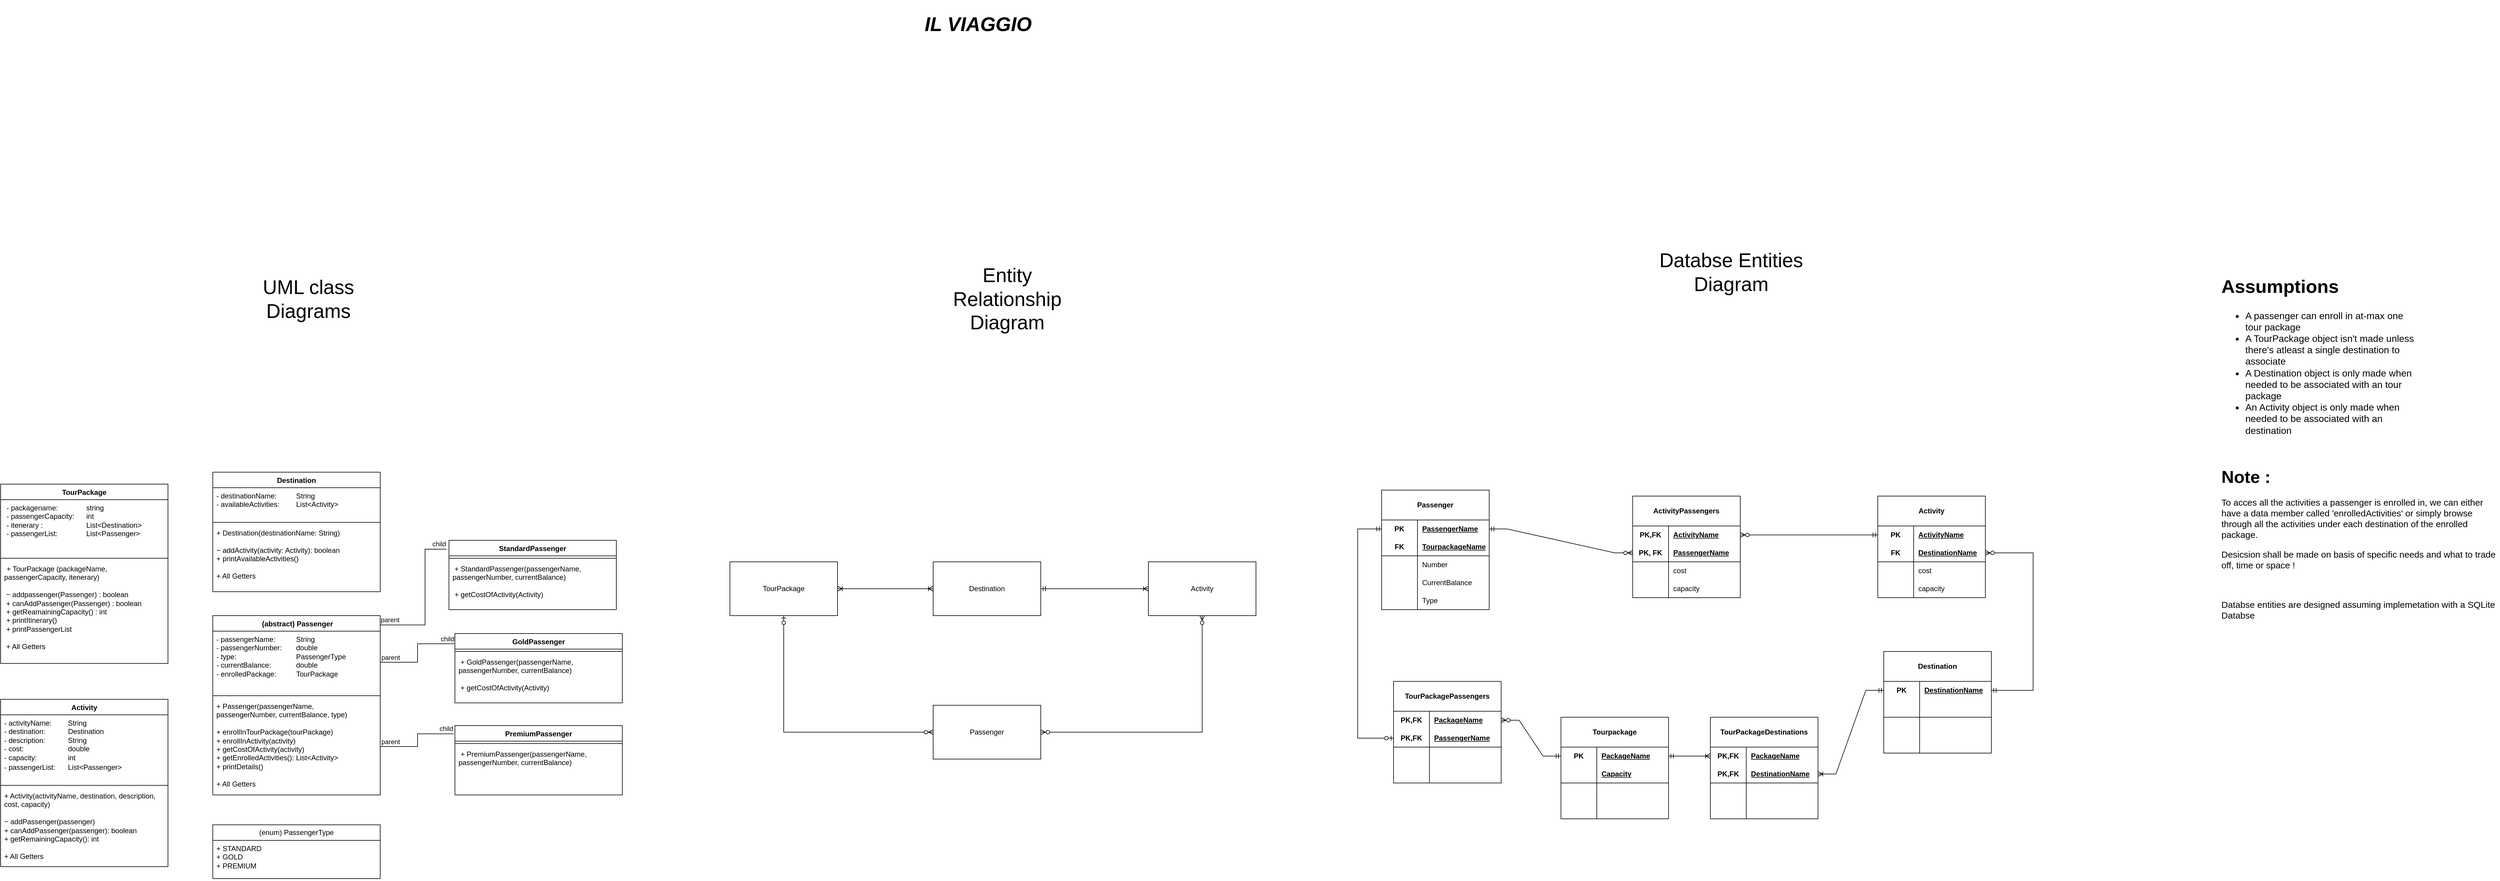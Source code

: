 <mxfile version="23.1.8" type="device">
  <diagram name="Page-1" id="e7e014a7-5840-1c2e-5031-d8a46d1fe8dd">
    <mxGraphModel dx="3970" dy="2951" grid="1" gridSize="10" guides="1" tooltips="1" connect="1" arrows="1" fold="1" page="1" pageScale="1" pageWidth="1169" pageHeight="826" background="none" math="0" shadow="0">
      <root>
        <mxCell id="0" />
        <mxCell id="1" parent="0" />
        <mxCell id="3XWq_ZR8eSszFhjnecql-42" value="Destination" style="swimlane;fontStyle=1;align=center;verticalAlign=top;childLayout=stackLayout;horizontal=1;startSize=26;horizontalStack=0;resizeParent=1;resizeParentMax=0;resizeLast=0;collapsible=1;marginBottom=0;whiteSpace=wrap;html=1;" parent="1" vertex="1">
          <mxGeometry x="425" y="60" width="280" height="200" as="geometry">
            <mxRectangle x="440" y="190" width="110" height="30" as="alternateBounds" />
          </mxGeometry>
        </mxCell>
        <mxCell id="3XWq_ZR8eSszFhjnecql-43" value="- destinationName: &lt;span style=&quot;white-space: pre;&quot;&gt;&#x9;&lt;span style=&quot;white-space: pre;&quot;&gt;&#x9;&lt;/span&gt;&lt;/span&gt;String&lt;br&gt;- availableActivities: &lt;span style=&quot;white-space: pre;&quot;&gt;&#x9;&lt;/span&gt;List&amp;lt;Activity&amp;gt;" style="text;strokeColor=none;fillColor=none;align=left;verticalAlign=top;spacingLeft=4;spacingRight=4;overflow=hidden;rotatable=0;points=[[0,0.5],[1,0.5]];portConstraint=eastwest;whiteSpace=wrap;html=1;" parent="3XWq_ZR8eSszFhjnecql-42" vertex="1">
          <mxGeometry y="26" width="280" height="54" as="geometry" />
        </mxCell>
        <mxCell id="3XWq_ZR8eSszFhjnecql-44" value="" style="line;strokeWidth=1;fillColor=none;align=left;verticalAlign=middle;spacingTop=-1;spacingLeft=3;spacingRight=3;rotatable=0;labelPosition=right;points=[];portConstraint=eastwest;strokeColor=inherit;" parent="3XWq_ZR8eSszFhjnecql-42" vertex="1">
          <mxGeometry y="80" width="280" height="8" as="geometry" />
        </mxCell>
        <mxCell id="3XWq_ZR8eSszFhjnecql-45" value="+ Destination(destinationName: String)&lt;br&gt;&lt;br&gt;~ addActivity(activity: Activity): boolean&lt;br&gt;+&amp;nbsp;printAvailableActivities()&lt;br&gt;&lt;br&gt;+ All Getters" style="text;strokeColor=none;fillColor=none;align=left;verticalAlign=top;spacingLeft=4;spacingRight=4;overflow=hidden;rotatable=0;points=[[0,0.5],[1,0.5]];portConstraint=eastwest;whiteSpace=wrap;html=1;" parent="3XWq_ZR8eSszFhjnecql-42" vertex="1">
          <mxGeometry y="88" width="280" height="112" as="geometry" />
        </mxCell>
        <mxCell id="3XWq_ZR8eSszFhjnecql-46" value="Activity" style="swimlane;fontStyle=1;align=center;verticalAlign=top;childLayout=stackLayout;horizontal=1;startSize=26;horizontalStack=0;resizeParent=1;resizeParentMax=0;resizeLast=0;collapsible=1;marginBottom=0;whiteSpace=wrap;html=1;" parent="1" vertex="1">
          <mxGeometry x="70" y="440" width="280" height="280" as="geometry" />
        </mxCell>
        <mxCell id="3XWq_ZR8eSszFhjnecql-47" value="- activityName: &lt;span style=&quot;white-space: pre;&quot;&gt;&#x9;&lt;/span&gt;String&lt;br&gt;    - destination: &lt;span style=&quot;white-space: pre;&quot;&gt;&#x9;&lt;/span&gt;&lt;span style=&quot;white-space: pre;&quot;&gt;&#x9;&lt;/span&gt;Destination&lt;br&gt;    - description: &lt;span style=&quot;white-space: pre;&quot;&gt;&#x9;&lt;/span&gt;&lt;span style=&quot;white-space: pre;&quot;&gt;&#x9;&lt;/span&gt;String&lt;br&gt;- cost:&amp;nbsp;&lt;span style=&quot;white-space: pre;&quot;&gt;&#x9;&lt;/span&gt;&lt;span style=&quot;white-space: pre;&quot;&gt;&#x9;&lt;/span&gt;&lt;span style=&quot;white-space: pre;&quot;&gt;&#x9;&lt;/span&gt;double&lt;br&gt;- capacity:&lt;span style=&quot;white-space: pre;&quot;&gt;&#x9;&lt;/span&gt;&lt;span style=&quot;white-space: pre;&quot;&gt;&#x9;&lt;/span&gt;int&lt;br&gt;- passengerList: &lt;span style=&quot;white-space: pre;&quot;&gt;&#x9;&lt;/span&gt;List&amp;lt;Passenger&amp;gt;&lt;span style=&quot;color: rgb(255, 255, 255); font-family: &amp;quot;Söhne Mono&amp;quot;, Monaco, &amp;quot;Andale Mono&amp;quot;, &amp;quot;Ubuntu Mono&amp;quot;, monospace; font-size: 14px; background-color: rgb(13, 13, 13);&quot;&gt;&lt;br&gt;&lt;/span&gt;" style="text;strokeColor=none;fillColor=none;align=left;verticalAlign=top;spacingLeft=4;spacingRight=4;overflow=hidden;rotatable=0;points=[[0,0.5],[1,0.5]];portConstraint=eastwest;whiteSpace=wrap;html=1;" parent="3XWq_ZR8eSszFhjnecql-46" vertex="1">
          <mxGeometry y="26" width="280" height="114" as="geometry" />
        </mxCell>
        <mxCell id="3XWq_ZR8eSszFhjnecql-48" value="" style="line;strokeWidth=1;fillColor=none;align=left;verticalAlign=middle;spacingTop=-1;spacingLeft=3;spacingRight=3;rotatable=0;labelPosition=right;points=[];portConstraint=eastwest;strokeColor=inherit;" parent="3XWq_ZR8eSszFhjnecql-46" vertex="1">
          <mxGeometry y="140" width="280" height="8" as="geometry" />
        </mxCell>
        <mxCell id="3XWq_ZR8eSszFhjnecql-49" value="+ Activity(activityName, destination, description, cost, capacity)&lt;br&gt;&lt;br&gt;~ addPassenger(passenger)&lt;br&gt;+&amp;nbsp;canAddPassenger&lt;span style=&quot;background-color: initial;&quot;&gt;(passenger): boolean&lt;/span&gt;&lt;br&gt;+ getRemainingCapacity(): int&lt;br&gt;&lt;br&gt;+ All Getters" style="text;strokeColor=none;fillColor=none;align=left;verticalAlign=top;spacingLeft=4;spacingRight=4;overflow=hidden;rotatable=0;points=[[0,0.5],[1,0.5]];portConstraint=eastwest;whiteSpace=wrap;html=1;" parent="3XWq_ZR8eSszFhjnecql-46" vertex="1">
          <mxGeometry y="148" width="280" height="132" as="geometry" />
        </mxCell>
        <mxCell id="3XWq_ZR8eSszFhjnecql-50" value="&amp;nbsp;(abstract) Passenger" style="swimlane;fontStyle=1;align=center;verticalAlign=top;childLayout=stackLayout;horizontal=1;startSize=26;horizontalStack=0;resizeParent=1;resizeParentMax=0;resizeLast=0;collapsible=1;marginBottom=0;whiteSpace=wrap;html=1;" parent="1" vertex="1">
          <mxGeometry x="425" y="300" width="280" height="300" as="geometry" />
        </mxCell>
        <mxCell id="3XWq_ZR8eSszFhjnecql-51" value="- passengerName: &lt;span style=&quot;white-space: pre;&quot;&gt;&#x9;&lt;/span&gt;&lt;span style=&quot;white-space: pre;&quot;&gt;&#x9;&lt;/span&gt;String&lt;br&gt;- passengerNumber: &lt;span style=&quot;white-space: pre;&quot;&gt;&#x9;&lt;/span&gt;double&lt;br&gt;- type: &lt;span style=&quot;white-space: pre;&quot;&gt;&#x9;&lt;/span&gt;&lt;span style=&quot;white-space: pre;&quot;&gt;&#x9;&lt;/span&gt;&lt;span style=&quot;white-space: pre;&quot;&gt;&#x9;&lt;/span&gt;&lt;span style=&quot;white-space: pre;&quot;&gt;&#x9;&lt;/span&gt;PassengerType&lt;br&gt;- currentBalance: &lt;span style=&quot;white-space: pre;&quot;&gt;&#x9;&lt;/span&gt;&lt;span style=&quot;white-space: pre;&quot;&gt;&#x9;&lt;/span&gt;double&lt;br&gt;- enrolledPackage: &lt;span style=&quot;white-space: pre;&quot;&gt;&#x9;&lt;/span&gt;&lt;span style=&quot;white-space: pre;&quot;&gt;&#x9;&lt;/span&gt;TourPackage" style="text;strokeColor=none;fillColor=none;align=left;verticalAlign=top;spacingLeft=4;spacingRight=4;overflow=hidden;rotatable=0;points=[[0,0.5],[1,0.5]];portConstraint=eastwest;whiteSpace=wrap;html=1;" parent="3XWq_ZR8eSszFhjnecql-50" vertex="1">
          <mxGeometry y="26" width="280" height="104" as="geometry" />
        </mxCell>
        <mxCell id="3XWq_ZR8eSszFhjnecql-52" value="" style="line;strokeWidth=1;fillColor=none;align=left;verticalAlign=middle;spacingTop=-1;spacingLeft=3;spacingRight=3;rotatable=0;labelPosition=right;points=[];portConstraint=eastwest;strokeColor=inherit;" parent="3XWq_ZR8eSszFhjnecql-50" vertex="1">
          <mxGeometry y="130" width="280" height="8" as="geometry" />
        </mxCell>
        <mxCell id="3XWq_ZR8eSszFhjnecql-53" value="+ Passenger(passengerName,&amp;nbsp; passengerNumber, currentBalance, type)&lt;br&gt;&lt;br&gt;+&amp;nbsp;enrollInTourPackage&lt;span style=&quot;background-color: initial;&quot;&gt;(tourPackage)&lt;/span&gt;&lt;br&gt;    +&amp;nbsp;enrollInActivity&lt;span style=&quot;background-color: initial;&quot;&gt;(activity)&lt;/span&gt;&lt;br&gt; +&amp;nbsp;getCostOfActivity&lt;span style=&quot;background-color: initial;&quot;&gt;(activity)&lt;/span&gt;&lt;br&gt; +&amp;nbsp;getEnrolledActivities&lt;span style=&quot;background-color: initial;&quot;&gt;(): List&amp;lt;Activity&amp;gt;&lt;/span&gt;&lt;br&gt;    +&amp;nbsp;printDetails&lt;span style=&quot;background-color: initial;&quot;&gt;()&lt;br&gt;&lt;br&gt;+ All Getters&lt;br&gt;&lt;/span&gt;&lt;div&gt;&lt;br&gt;&lt;/div&gt;" style="text;strokeColor=none;fillColor=none;align=left;verticalAlign=top;spacingLeft=4;spacingRight=4;overflow=hidden;rotatable=0;points=[[0,0.5],[1,0.5]];portConstraint=eastwest;whiteSpace=wrap;html=1;" parent="3XWq_ZR8eSszFhjnecql-50" vertex="1">
          <mxGeometry y="138" width="280" height="162" as="geometry" />
        </mxCell>
        <mxCell id="3XWq_ZR8eSszFhjnecql-55" value="TourPackage" style="swimlane;fontStyle=1;align=center;verticalAlign=top;childLayout=stackLayout;horizontal=1;startSize=26;horizontalStack=0;resizeParent=1;resizeParentMax=0;resizeLast=0;collapsible=1;marginBottom=0;whiteSpace=wrap;html=1;" parent="1" vertex="1">
          <mxGeometry x="70" y="80" width="280" height="300" as="geometry" />
        </mxCell>
        <mxCell id="3XWq_ZR8eSszFhjnecql-56" value="&lt;p style=&quot;border-color: var(--border-color); margin: 0px 0px 0px 4px;&quot;&gt;- packagename:&amp;nbsp;&lt;span style=&quot;white-space: pre;&quot;&gt;&amp;nbsp;&amp;nbsp;&amp;nbsp;&amp;nbsp;&lt;span style=&quot;white-space: pre;&quot;&gt;&#x9;&lt;/span&gt;&lt;span style=&quot;white-space: pre;&quot;&gt;&#x9;&lt;/span&gt;&lt;/span&gt;&lt;span style=&quot;border-color: var(--border-color);&quot;&gt;&lt;/span&gt;string&lt;/p&gt;&lt;p style=&quot;border-color: var(--border-color); margin: 0px 0px 0px 4px;&quot;&gt;- passengerCapacity:&amp;nbsp;&lt;span style=&quot;border-color: var(--border-color);&quot;&gt;&lt;span style=&quot;white-space: pre;&quot;&gt;&amp;nbsp;&amp;nbsp;&amp;nbsp;&amp;nbsp;&lt;span style=&quot;white-space: pre;&quot;&gt;&#x9;&lt;/span&gt;&lt;/span&gt;&lt;/span&gt;int&lt;/p&gt;&lt;p style=&quot;border-color: var(--border-color); margin: 0px 0px 0px 4px;&quot;&gt;- itenerary :&amp;nbsp;&lt;span style=&quot;border-color: var(--border-color);&quot;&gt;&lt;span style=&quot;white-space: pre;&quot;&gt;&amp;nbsp;&amp;nbsp;&amp;nbsp;&amp;nbsp;&lt;/span&gt;&lt;/span&gt;&lt;span style=&quot;border-color: var(--border-color);&quot;&gt;&lt;span style=&quot;white-space: pre;&quot;&gt;&amp;nbsp;&amp;nbsp;&amp;nbsp;&amp;nbsp;&lt;/span&gt;&lt;/span&gt;&lt;span style=&quot;border-color: var(--border-color);&quot;&gt;&lt;span style=&quot;white-space: pre;&quot;&gt;&amp;nbsp;&amp;nbsp;&amp;nbsp;&amp;nbsp;&lt;span style=&quot;white-space: pre;&quot;&gt;&#x9;&lt;/span&gt;&lt;span style=&quot;white-space: pre;&quot;&gt;&#x9;&lt;/span&gt;&lt;/span&gt;&lt;/span&gt;List&amp;lt;Destination&amp;gt;&lt;/p&gt;&lt;p style=&quot;border-color: var(--border-color); margin: 0px 0px 0px 4px;&quot;&gt;- passengerList:&amp;nbsp;&lt;span style=&quot;border-color: var(--border-color);&quot;&gt;&lt;span style=&quot;white-space: pre;&quot;&gt;&amp;nbsp;&amp;nbsp;&amp;nbsp;&amp;nbsp;&lt;/span&gt;&lt;/span&gt;&lt;span style=&quot;border-color: var(--border-color);&quot;&gt;&lt;span style=&quot;white-space: pre;&quot;&gt;&amp;nbsp;&amp;nbsp;&amp;nbsp;&amp;nbsp;&lt;span style=&quot;white-space: pre;&quot;&gt;&#x9;&lt;/span&gt;&lt;/span&gt;&lt;/span&gt;List&amp;lt;Passenger&amp;gt;&lt;/p&gt;" style="text;strokeColor=none;fillColor=none;align=left;verticalAlign=top;spacingLeft=4;spacingRight=4;overflow=hidden;rotatable=0;points=[[0,0.5],[1,0.5]];portConstraint=eastwest;whiteSpace=wrap;html=1;" parent="3XWq_ZR8eSszFhjnecql-55" vertex="1">
          <mxGeometry y="26" width="280" height="94" as="geometry" />
        </mxCell>
        <mxCell id="3XWq_ZR8eSszFhjnecql-57" value="" style="line;strokeWidth=1;fillColor=none;align=left;verticalAlign=middle;spacingTop=-1;spacingLeft=3;spacingRight=3;rotatable=0;labelPosition=right;points=[];portConstraint=eastwest;strokeColor=inherit;" parent="3XWq_ZR8eSszFhjnecql-55" vertex="1">
          <mxGeometry y="120" width="280" height="8" as="geometry" />
        </mxCell>
        <mxCell id="3XWq_ZR8eSszFhjnecql-58" value="&lt;p style=&quot;border-color: var(--border-color); margin: 0px 0px 0px 4px;&quot;&gt;+ TourPackage (packageName,&lt;/p&gt;passengerCapacity, itenerary)&lt;br style=&quot;border-color: var(--border-color);&quot;&gt;&lt;br style=&quot;border-color: var(--border-color);&quot;&gt;&amp;nbsp;~ addpassenger(Passenger) : boolean&lt;br&gt;&amp;nbsp;+ canAddPassenger(Passenger) : boolean&lt;br style=&quot;border-color: var(--border-color);&quot;&gt;&amp;nbsp;+ getReamainingCapacity() : int&lt;br&gt;&amp;nbsp;+&amp;nbsp;printItinerary()&lt;br&gt;&amp;nbsp;+&amp;nbsp;printPassengerList&lt;br&gt;&lt;br&gt;&amp;nbsp;+ All Getters" style="text;strokeColor=none;fillColor=none;align=left;verticalAlign=top;spacingLeft=4;spacingRight=4;overflow=hidden;rotatable=0;points=[[0,0.5],[1,0.5]];portConstraint=eastwest;whiteSpace=wrap;html=1;" parent="3XWq_ZR8eSszFhjnecql-55" vertex="1">
          <mxGeometry y="128" width="280" height="172" as="geometry" />
        </mxCell>
        <mxCell id="sInDDDxYRzVQICZMeEuo-1" value="(enum) PassengerType" style="swimlane;fontStyle=0;childLayout=stackLayout;horizontal=1;startSize=26;fillColor=none;horizontalStack=0;resizeParent=1;resizeParentMax=0;resizeLast=0;collapsible=1;marginBottom=0;whiteSpace=wrap;html=1;" parent="1" vertex="1">
          <mxGeometry x="425" y="650" width="280" height="90" as="geometry" />
        </mxCell>
        <mxCell id="sInDDDxYRzVQICZMeEuo-3" value="+ STANDARD&lt;br&gt;+ GOLD&lt;br&gt;+ PREMIUM" style="text;strokeColor=none;fillColor=none;align=left;verticalAlign=top;spacingLeft=4;spacingRight=4;overflow=hidden;rotatable=0;points=[[0,0.5],[1,0.5]];portConstraint=eastwest;whiteSpace=wrap;html=1;" parent="sInDDDxYRzVQICZMeEuo-1" vertex="1">
          <mxGeometry y="26" width="280" height="64" as="geometry" />
        </mxCell>
        <mxCell id="sInDDDxYRzVQICZMeEuo-5" value="TourPackage" style="html=1;whiteSpace=wrap;" parent="1" vertex="1">
          <mxGeometry x="1290" y="210" width="180" height="90" as="geometry" />
        </mxCell>
        <mxCell id="sInDDDxYRzVQICZMeEuo-7" value="Destination" style="html=1;whiteSpace=wrap;" parent="1" vertex="1">
          <mxGeometry x="1630" y="210" width="180" height="90" as="geometry" />
        </mxCell>
        <mxCell id="sInDDDxYRzVQICZMeEuo-8" value="Activity" style="html=1;whiteSpace=wrap;" parent="1" vertex="1">
          <mxGeometry x="1990" y="210" width="180" height="90" as="geometry" />
        </mxCell>
        <mxCell id="sInDDDxYRzVQICZMeEuo-9" value="Passenger" style="html=1;whiteSpace=wrap;" parent="1" vertex="1">
          <mxGeometry x="1630" y="450" width="180" height="90" as="geometry" />
        </mxCell>
        <mxCell id="sInDDDxYRzVQICZMeEuo-30" value="" style="fontSize=12;html=1;endArrow=ERzeroToMany;startArrow=ERzeroToOne;rounded=0;exitX=0.5;exitY=1;exitDx=0;exitDy=0;entryX=0;entryY=0.5;entryDx=0;entryDy=0;edgeStyle=orthogonalEdgeStyle;startFill=0;" parent="1" source="sInDDDxYRzVQICZMeEuo-5" target="sInDDDxYRzVQICZMeEuo-9" edge="1">
          <mxGeometry width="100" height="100" relative="1" as="geometry">
            <mxPoint x="1300" y="520" as="sourcePoint" />
            <mxPoint x="1580" y="680" as="targetPoint" />
          </mxGeometry>
        </mxCell>
        <mxCell id="sInDDDxYRzVQICZMeEuo-31" value="" style="edgeStyle=entityRelationEdgeStyle;fontSize=12;html=1;endArrow=ERoneToMany;startArrow=ERoneToMany;rounded=0;entryX=0;entryY=0.5;entryDx=0;entryDy=0;exitX=1;exitY=0.5;exitDx=0;exitDy=0;" parent="1" source="sInDDDxYRzVQICZMeEuo-5" target="sInDDDxYRzVQICZMeEuo-7" edge="1">
          <mxGeometry width="100" height="100" relative="1" as="geometry">
            <mxPoint x="1530" y="370" as="sourcePoint" />
            <mxPoint x="1630" y="270" as="targetPoint" />
          </mxGeometry>
        </mxCell>
        <mxCell id="sInDDDxYRzVQICZMeEuo-32" value="" style="edgeStyle=entityRelationEdgeStyle;fontSize=12;html=1;endArrow=ERoneToMany;startArrow=ERmandOne;rounded=0;exitX=1;exitY=0.5;exitDx=0;exitDy=0;entryX=0;entryY=0.5;entryDx=0;entryDy=0;" parent="1" source="sInDDDxYRzVQICZMeEuo-7" target="sInDDDxYRzVQICZMeEuo-8" edge="1">
          <mxGeometry width="100" height="100" relative="1" as="geometry">
            <mxPoint x="1570" y="500" as="sourcePoint" />
            <mxPoint x="1690" y="410" as="targetPoint" />
            <Array as="points">
              <mxPoint x="1990" y="265" />
            </Array>
          </mxGeometry>
        </mxCell>
        <mxCell id="sInDDDxYRzVQICZMeEuo-33" value="" style="edgeStyle=orthogonalEdgeStyle;fontSize=12;html=1;endArrow=ERzeroToMany;endFill=1;rounded=0;entryX=1;entryY=0.5;entryDx=0;entryDy=0;exitX=0.5;exitY=1;exitDx=0;exitDy=0;startArrow=ERzeroToMany;startFill=0;" parent="1" source="sInDDDxYRzVQICZMeEuo-8" target="sInDDDxYRzVQICZMeEuo-9" edge="1">
          <mxGeometry width="100" height="100" relative="1" as="geometry">
            <mxPoint x="1930" y="523" as="sourcePoint" />
            <mxPoint x="2010" y="430" as="targetPoint" />
          </mxGeometry>
        </mxCell>
        <mxCell id="sInDDDxYRzVQICZMeEuo-34" value="&lt;font style=&quot;font-size: 33px;&quot;&gt;&lt;b&gt;&lt;i&gt;IL VIAGGIO&amp;nbsp;&lt;/i&gt;&lt;/b&gt;&lt;/font&gt;" style="text;html=1;align=center;verticalAlign=middle;whiteSpace=wrap;rounded=0;" parent="1" vertex="1">
          <mxGeometry x="1590" y="-730" width="240" height="80" as="geometry" />
        </mxCell>
        <mxCell id="sInDDDxYRzVQICZMeEuo-35" value="&lt;font style=&quot;font-size: 33px;&quot;&gt;UML class Diagrams&lt;/font&gt;" style="text;html=1;align=center;verticalAlign=middle;whiteSpace=wrap;rounded=0;" parent="1" vertex="1">
          <mxGeometry x="460" y="-280" width="250" height="100" as="geometry" />
        </mxCell>
        <mxCell id="sInDDDxYRzVQICZMeEuo-36" value="&lt;font style=&quot;font-size: 33px;&quot;&gt;Entity Relationship Diagram&lt;/font&gt;" style="text;html=1;align=center;verticalAlign=middle;whiteSpace=wrap;rounded=0;" parent="1" vertex="1">
          <mxGeometry x="1629" y="-295" width="250" height="130" as="geometry" />
        </mxCell>
        <mxCell id="sInDDDxYRzVQICZMeEuo-38" value="Tourpackage" style="shape=table;startSize=50;container=1;collapsible=1;childLayout=tableLayout;fixedRows=1;rowLines=0;fontStyle=1;align=center;resizeLast=1;html=1;whiteSpace=wrap;" parent="1" vertex="1">
          <mxGeometry x="2680.14" y="470" width="180" height="170" as="geometry" />
        </mxCell>
        <mxCell id="sInDDDxYRzVQICZMeEuo-39" value="" style="shape=tableRow;horizontal=0;startSize=0;swimlaneHead=0;swimlaneBody=0;fillColor=none;collapsible=0;dropTarget=0;points=[[0,0.5],[1,0.5]];portConstraint=eastwest;top=0;left=0;right=0;bottom=0;html=1;" parent="sInDDDxYRzVQICZMeEuo-38" vertex="1">
          <mxGeometry y="50" width="180" height="30" as="geometry" />
        </mxCell>
        <mxCell id="sInDDDxYRzVQICZMeEuo-40" value="PK" style="shape=partialRectangle;connectable=0;fillColor=none;top=0;left=0;bottom=0;right=0;fontStyle=1;overflow=hidden;html=1;whiteSpace=wrap;" parent="sInDDDxYRzVQICZMeEuo-39" vertex="1">
          <mxGeometry width="60" height="30" as="geometry">
            <mxRectangle width="60" height="30" as="alternateBounds" />
          </mxGeometry>
        </mxCell>
        <mxCell id="sInDDDxYRzVQICZMeEuo-41" value="PackageName" style="shape=partialRectangle;connectable=0;fillColor=none;top=0;left=0;bottom=0;right=0;align=left;spacingLeft=6;fontStyle=5;overflow=hidden;html=1;whiteSpace=wrap;" parent="sInDDDxYRzVQICZMeEuo-39" vertex="1">
          <mxGeometry x="60" width="120" height="30" as="geometry">
            <mxRectangle width="120" height="30" as="alternateBounds" />
          </mxGeometry>
        </mxCell>
        <mxCell id="sInDDDxYRzVQICZMeEuo-42" value="" style="shape=tableRow;horizontal=0;startSize=0;swimlaneHead=0;swimlaneBody=0;fillColor=none;collapsible=0;dropTarget=0;points=[[0,0.5],[1,0.5]];portConstraint=eastwest;top=0;left=0;right=0;bottom=1;html=1;" parent="sInDDDxYRzVQICZMeEuo-38" vertex="1">
          <mxGeometry y="80" width="180" height="30" as="geometry" />
        </mxCell>
        <mxCell id="sInDDDxYRzVQICZMeEuo-43" value="" style="shape=partialRectangle;connectable=0;fillColor=none;top=0;left=0;bottom=0;right=0;fontStyle=1;overflow=hidden;html=1;whiteSpace=wrap;" parent="sInDDDxYRzVQICZMeEuo-42" vertex="1">
          <mxGeometry width="60" height="30" as="geometry">
            <mxRectangle width="60" height="30" as="alternateBounds" />
          </mxGeometry>
        </mxCell>
        <mxCell id="sInDDDxYRzVQICZMeEuo-44" value="Capacity" style="shape=partialRectangle;connectable=0;fillColor=none;top=0;left=0;bottom=0;right=0;align=left;spacingLeft=6;fontStyle=5;overflow=hidden;html=1;whiteSpace=wrap;" parent="sInDDDxYRzVQICZMeEuo-42" vertex="1">
          <mxGeometry x="60" width="120" height="30" as="geometry">
            <mxRectangle width="120" height="30" as="alternateBounds" />
          </mxGeometry>
        </mxCell>
        <mxCell id="sInDDDxYRzVQICZMeEuo-45" value="" style="shape=tableRow;horizontal=0;startSize=0;swimlaneHead=0;swimlaneBody=0;fillColor=none;collapsible=0;dropTarget=0;points=[[0,0.5],[1,0.5]];portConstraint=eastwest;top=0;left=0;right=0;bottom=0;html=1;" parent="sInDDDxYRzVQICZMeEuo-38" vertex="1">
          <mxGeometry y="110" width="180" height="30" as="geometry" />
        </mxCell>
        <mxCell id="sInDDDxYRzVQICZMeEuo-46" value="" style="shape=partialRectangle;connectable=0;fillColor=none;top=0;left=0;bottom=0;right=0;editable=1;overflow=hidden;html=1;whiteSpace=wrap;" parent="sInDDDxYRzVQICZMeEuo-45" vertex="1">
          <mxGeometry width="60" height="30" as="geometry">
            <mxRectangle width="60" height="30" as="alternateBounds" />
          </mxGeometry>
        </mxCell>
        <mxCell id="sInDDDxYRzVQICZMeEuo-47" value="" style="shape=partialRectangle;connectable=0;fillColor=none;top=0;left=0;bottom=0;right=0;align=left;spacingLeft=6;overflow=hidden;html=1;whiteSpace=wrap;" parent="sInDDDxYRzVQICZMeEuo-45" vertex="1">
          <mxGeometry x="60" width="120" height="30" as="geometry">
            <mxRectangle width="120" height="30" as="alternateBounds" />
          </mxGeometry>
        </mxCell>
        <mxCell id="sInDDDxYRzVQICZMeEuo-48" value="" style="shape=tableRow;horizontal=0;startSize=0;swimlaneHead=0;swimlaneBody=0;fillColor=none;collapsible=0;dropTarget=0;points=[[0,0.5],[1,0.5]];portConstraint=eastwest;top=0;left=0;right=0;bottom=0;html=1;" parent="sInDDDxYRzVQICZMeEuo-38" vertex="1">
          <mxGeometry y="140" width="180" height="30" as="geometry" />
        </mxCell>
        <mxCell id="sInDDDxYRzVQICZMeEuo-49" value="" style="shape=partialRectangle;connectable=0;fillColor=none;top=0;left=0;bottom=0;right=0;editable=1;overflow=hidden;html=1;whiteSpace=wrap;" parent="sInDDDxYRzVQICZMeEuo-48" vertex="1">
          <mxGeometry width="60" height="30" as="geometry">
            <mxRectangle width="60" height="30" as="alternateBounds" />
          </mxGeometry>
        </mxCell>
        <mxCell id="sInDDDxYRzVQICZMeEuo-50" value="" style="shape=partialRectangle;connectable=0;fillColor=none;top=0;left=0;bottom=0;right=0;align=left;spacingLeft=6;overflow=hidden;html=1;whiteSpace=wrap;" parent="sInDDDxYRzVQICZMeEuo-48" vertex="1">
          <mxGeometry x="60" width="120" height="30" as="geometry">
            <mxRectangle width="120" height="30" as="alternateBounds" />
          </mxGeometry>
        </mxCell>
        <mxCell id="sInDDDxYRzVQICZMeEuo-64" value="TourPackageDestinations" style="shape=table;startSize=50;container=1;collapsible=1;childLayout=tableLayout;fixedRows=1;rowLines=0;fontStyle=1;align=center;resizeLast=1;html=1;whiteSpace=wrap;" parent="1" vertex="1">
          <mxGeometry x="2930.14" y="470" width="180" height="170" as="geometry" />
        </mxCell>
        <mxCell id="sInDDDxYRzVQICZMeEuo-65" value="" style="shape=tableRow;horizontal=0;startSize=0;swimlaneHead=0;swimlaneBody=0;fillColor=none;collapsible=0;dropTarget=0;points=[[0,0.5],[1,0.5]];portConstraint=eastwest;top=0;left=0;right=0;bottom=0;html=1;" parent="sInDDDxYRzVQICZMeEuo-64" vertex="1">
          <mxGeometry y="50" width="180" height="30" as="geometry" />
        </mxCell>
        <mxCell id="sInDDDxYRzVQICZMeEuo-66" value="PK,FK" style="shape=partialRectangle;connectable=0;fillColor=none;top=0;left=0;bottom=0;right=0;fontStyle=1;overflow=hidden;html=1;whiteSpace=wrap;" parent="sInDDDxYRzVQICZMeEuo-65" vertex="1">
          <mxGeometry width="60" height="30" as="geometry">
            <mxRectangle width="60" height="30" as="alternateBounds" />
          </mxGeometry>
        </mxCell>
        <mxCell id="sInDDDxYRzVQICZMeEuo-67" value="PackageName" style="shape=partialRectangle;connectable=0;fillColor=none;top=0;left=0;bottom=0;right=0;align=left;spacingLeft=6;fontStyle=5;overflow=hidden;html=1;whiteSpace=wrap;" parent="sInDDDxYRzVQICZMeEuo-65" vertex="1">
          <mxGeometry x="60" width="120" height="30" as="geometry">
            <mxRectangle width="120" height="30" as="alternateBounds" />
          </mxGeometry>
        </mxCell>
        <mxCell id="sInDDDxYRzVQICZMeEuo-68" value="" style="shape=tableRow;horizontal=0;startSize=0;swimlaneHead=0;swimlaneBody=0;fillColor=none;collapsible=0;dropTarget=0;points=[[0,0.5],[1,0.5]];portConstraint=eastwest;top=0;left=0;right=0;bottom=1;html=1;" parent="sInDDDxYRzVQICZMeEuo-64" vertex="1">
          <mxGeometry y="80" width="180" height="30" as="geometry" />
        </mxCell>
        <mxCell id="sInDDDxYRzVQICZMeEuo-69" value="PK,FK" style="shape=partialRectangle;connectable=0;fillColor=none;top=0;left=0;bottom=0;right=0;fontStyle=1;overflow=hidden;html=1;whiteSpace=wrap;" parent="sInDDDxYRzVQICZMeEuo-68" vertex="1">
          <mxGeometry width="60" height="30" as="geometry">
            <mxRectangle width="60" height="30" as="alternateBounds" />
          </mxGeometry>
        </mxCell>
        <mxCell id="sInDDDxYRzVQICZMeEuo-70" value="DestinationName" style="shape=partialRectangle;connectable=0;fillColor=none;top=0;left=0;bottom=0;right=0;align=left;spacingLeft=6;fontStyle=5;overflow=hidden;html=1;whiteSpace=wrap;" parent="sInDDDxYRzVQICZMeEuo-68" vertex="1">
          <mxGeometry x="60" width="120" height="30" as="geometry">
            <mxRectangle width="120" height="30" as="alternateBounds" />
          </mxGeometry>
        </mxCell>
        <mxCell id="sInDDDxYRzVQICZMeEuo-71" value="" style="shape=tableRow;horizontal=0;startSize=0;swimlaneHead=0;swimlaneBody=0;fillColor=none;collapsible=0;dropTarget=0;points=[[0,0.5],[1,0.5]];portConstraint=eastwest;top=0;left=0;right=0;bottom=0;html=1;" parent="sInDDDxYRzVQICZMeEuo-64" vertex="1">
          <mxGeometry y="110" width="180" height="30" as="geometry" />
        </mxCell>
        <mxCell id="sInDDDxYRzVQICZMeEuo-72" value="" style="shape=partialRectangle;connectable=0;fillColor=none;top=0;left=0;bottom=0;right=0;editable=1;overflow=hidden;html=1;whiteSpace=wrap;" parent="sInDDDxYRzVQICZMeEuo-71" vertex="1">
          <mxGeometry width="60" height="30" as="geometry">
            <mxRectangle width="60" height="30" as="alternateBounds" />
          </mxGeometry>
        </mxCell>
        <mxCell id="sInDDDxYRzVQICZMeEuo-73" value="" style="shape=partialRectangle;connectable=0;fillColor=none;top=0;left=0;bottom=0;right=0;align=left;spacingLeft=6;overflow=hidden;html=1;whiteSpace=wrap;" parent="sInDDDxYRzVQICZMeEuo-71" vertex="1">
          <mxGeometry x="60" width="120" height="30" as="geometry">
            <mxRectangle width="120" height="30" as="alternateBounds" />
          </mxGeometry>
        </mxCell>
        <mxCell id="sInDDDxYRzVQICZMeEuo-74" value="" style="shape=tableRow;horizontal=0;startSize=0;swimlaneHead=0;swimlaneBody=0;fillColor=none;collapsible=0;dropTarget=0;points=[[0,0.5],[1,0.5]];portConstraint=eastwest;top=0;left=0;right=0;bottom=0;html=1;" parent="sInDDDxYRzVQICZMeEuo-64" vertex="1">
          <mxGeometry y="140" width="180" height="30" as="geometry" />
        </mxCell>
        <mxCell id="sInDDDxYRzVQICZMeEuo-75" value="" style="shape=partialRectangle;connectable=0;fillColor=none;top=0;left=0;bottom=0;right=0;editable=1;overflow=hidden;html=1;whiteSpace=wrap;" parent="sInDDDxYRzVQICZMeEuo-74" vertex="1">
          <mxGeometry width="60" height="30" as="geometry">
            <mxRectangle width="60" height="30" as="alternateBounds" />
          </mxGeometry>
        </mxCell>
        <mxCell id="sInDDDxYRzVQICZMeEuo-76" value="" style="shape=partialRectangle;connectable=0;fillColor=none;top=0;left=0;bottom=0;right=0;align=left;spacingLeft=6;overflow=hidden;html=1;whiteSpace=wrap;" parent="sInDDDxYRzVQICZMeEuo-74" vertex="1">
          <mxGeometry x="60" width="120" height="30" as="geometry">
            <mxRectangle width="120" height="30" as="alternateBounds" />
          </mxGeometry>
        </mxCell>
        <mxCell id="sInDDDxYRzVQICZMeEuo-100" value="Activity" style="shape=table;startSize=50;container=1;collapsible=1;childLayout=tableLayout;fixedRows=1;rowLines=0;fontStyle=1;align=center;resizeLast=1;html=1;whiteSpace=wrap;" parent="1" vertex="1">
          <mxGeometry x="3210.14" y="100" width="180" height="170" as="geometry" />
        </mxCell>
        <mxCell id="sInDDDxYRzVQICZMeEuo-101" value="" style="shape=tableRow;horizontal=0;startSize=0;swimlaneHead=0;swimlaneBody=0;fillColor=none;collapsible=0;dropTarget=0;points=[[0,0.5],[1,0.5]];portConstraint=eastwest;top=0;left=0;right=0;bottom=0;html=1;" parent="sInDDDxYRzVQICZMeEuo-100" vertex="1">
          <mxGeometry y="50" width="180" height="30" as="geometry" />
        </mxCell>
        <mxCell id="sInDDDxYRzVQICZMeEuo-102" value="PK" style="shape=partialRectangle;connectable=0;fillColor=none;top=0;left=0;bottom=0;right=0;fontStyle=1;overflow=hidden;html=1;whiteSpace=wrap;" parent="sInDDDxYRzVQICZMeEuo-101" vertex="1">
          <mxGeometry width="60" height="30" as="geometry">
            <mxRectangle width="60" height="30" as="alternateBounds" />
          </mxGeometry>
        </mxCell>
        <mxCell id="sInDDDxYRzVQICZMeEuo-103" value="ActivityName" style="shape=partialRectangle;connectable=0;fillColor=none;top=0;left=0;bottom=0;right=0;align=left;spacingLeft=6;fontStyle=5;overflow=hidden;html=1;whiteSpace=wrap;" parent="sInDDDxYRzVQICZMeEuo-101" vertex="1">
          <mxGeometry x="60" width="120" height="30" as="geometry">
            <mxRectangle width="120" height="30" as="alternateBounds" />
          </mxGeometry>
        </mxCell>
        <mxCell id="sInDDDxYRzVQICZMeEuo-104" value="" style="shape=tableRow;horizontal=0;startSize=0;swimlaneHead=0;swimlaneBody=0;fillColor=none;collapsible=0;dropTarget=0;points=[[0,0.5],[1,0.5]];portConstraint=eastwest;top=0;left=0;right=0;bottom=1;html=1;" parent="sInDDDxYRzVQICZMeEuo-100" vertex="1">
          <mxGeometry y="80" width="180" height="30" as="geometry" />
        </mxCell>
        <mxCell id="sInDDDxYRzVQICZMeEuo-105" value="FK" style="shape=partialRectangle;connectable=0;fillColor=none;top=0;left=0;bottom=0;right=0;fontStyle=1;overflow=hidden;html=1;whiteSpace=wrap;" parent="sInDDDxYRzVQICZMeEuo-104" vertex="1">
          <mxGeometry width="60" height="30" as="geometry">
            <mxRectangle width="60" height="30" as="alternateBounds" />
          </mxGeometry>
        </mxCell>
        <mxCell id="sInDDDxYRzVQICZMeEuo-106" value="DestinationName" style="shape=partialRectangle;connectable=0;fillColor=none;top=0;left=0;bottom=0;right=0;align=left;spacingLeft=6;fontStyle=5;overflow=hidden;html=1;whiteSpace=wrap;" parent="sInDDDxYRzVQICZMeEuo-104" vertex="1">
          <mxGeometry x="60" width="120" height="30" as="geometry">
            <mxRectangle width="120" height="30" as="alternateBounds" />
          </mxGeometry>
        </mxCell>
        <mxCell id="sInDDDxYRzVQICZMeEuo-107" value="" style="shape=tableRow;horizontal=0;startSize=0;swimlaneHead=0;swimlaneBody=0;fillColor=none;collapsible=0;dropTarget=0;points=[[0,0.5],[1,0.5]];portConstraint=eastwest;top=0;left=0;right=0;bottom=0;html=1;" parent="sInDDDxYRzVQICZMeEuo-100" vertex="1">
          <mxGeometry y="110" width="180" height="30" as="geometry" />
        </mxCell>
        <mxCell id="sInDDDxYRzVQICZMeEuo-108" value="" style="shape=partialRectangle;connectable=0;fillColor=none;top=0;left=0;bottom=0;right=0;editable=1;overflow=hidden;html=1;whiteSpace=wrap;" parent="sInDDDxYRzVQICZMeEuo-107" vertex="1">
          <mxGeometry width="60" height="30" as="geometry">
            <mxRectangle width="60" height="30" as="alternateBounds" />
          </mxGeometry>
        </mxCell>
        <mxCell id="sInDDDxYRzVQICZMeEuo-109" value="cost" style="shape=partialRectangle;connectable=0;fillColor=none;top=0;left=0;bottom=0;right=0;align=left;spacingLeft=6;overflow=hidden;html=1;whiteSpace=wrap;" parent="sInDDDxYRzVQICZMeEuo-107" vertex="1">
          <mxGeometry x="60" width="120" height="30" as="geometry">
            <mxRectangle width="120" height="30" as="alternateBounds" />
          </mxGeometry>
        </mxCell>
        <mxCell id="sInDDDxYRzVQICZMeEuo-110" value="" style="shape=tableRow;horizontal=0;startSize=0;swimlaneHead=0;swimlaneBody=0;fillColor=none;collapsible=0;dropTarget=0;points=[[0,0.5],[1,0.5]];portConstraint=eastwest;top=0;left=0;right=0;bottom=0;html=1;" parent="sInDDDxYRzVQICZMeEuo-100" vertex="1">
          <mxGeometry y="140" width="180" height="30" as="geometry" />
        </mxCell>
        <mxCell id="sInDDDxYRzVQICZMeEuo-111" value="" style="shape=partialRectangle;connectable=0;fillColor=none;top=0;left=0;bottom=0;right=0;editable=1;overflow=hidden;html=1;whiteSpace=wrap;" parent="sInDDDxYRzVQICZMeEuo-110" vertex="1">
          <mxGeometry width="60" height="30" as="geometry">
            <mxRectangle width="60" height="30" as="alternateBounds" />
          </mxGeometry>
        </mxCell>
        <mxCell id="sInDDDxYRzVQICZMeEuo-112" value="capacity" style="shape=partialRectangle;connectable=0;fillColor=none;top=0;left=0;bottom=0;right=0;align=left;spacingLeft=6;overflow=hidden;html=1;whiteSpace=wrap;" parent="sInDDDxYRzVQICZMeEuo-110" vertex="1">
          <mxGeometry x="60" width="120" height="30" as="geometry">
            <mxRectangle width="120" height="30" as="alternateBounds" />
          </mxGeometry>
        </mxCell>
        <mxCell id="sInDDDxYRzVQICZMeEuo-113" value="ActivityPassengers" style="shape=table;startSize=50;container=1;collapsible=1;childLayout=tableLayout;fixedRows=1;rowLines=0;fontStyle=1;align=center;resizeLast=1;html=1;whiteSpace=wrap;" parent="1" vertex="1">
          <mxGeometry x="2800.14" y="100" width="180" height="170" as="geometry" />
        </mxCell>
        <mxCell id="sInDDDxYRzVQICZMeEuo-114" value="" style="shape=tableRow;horizontal=0;startSize=0;swimlaneHead=0;swimlaneBody=0;fillColor=none;collapsible=0;dropTarget=0;points=[[0,0.5],[1,0.5]];portConstraint=eastwest;top=0;left=0;right=0;bottom=0;html=1;" parent="sInDDDxYRzVQICZMeEuo-113" vertex="1">
          <mxGeometry y="50" width="180" height="30" as="geometry" />
        </mxCell>
        <mxCell id="sInDDDxYRzVQICZMeEuo-115" value="PK,FK" style="shape=partialRectangle;connectable=0;fillColor=none;top=0;left=0;bottom=0;right=0;fontStyle=1;overflow=hidden;html=1;whiteSpace=wrap;" parent="sInDDDxYRzVQICZMeEuo-114" vertex="1">
          <mxGeometry width="60" height="30" as="geometry">
            <mxRectangle width="60" height="30" as="alternateBounds" />
          </mxGeometry>
        </mxCell>
        <mxCell id="sInDDDxYRzVQICZMeEuo-116" value="ActivityName" style="shape=partialRectangle;connectable=0;fillColor=none;top=0;left=0;bottom=0;right=0;align=left;spacingLeft=6;fontStyle=5;overflow=hidden;html=1;whiteSpace=wrap;" parent="sInDDDxYRzVQICZMeEuo-114" vertex="1">
          <mxGeometry x="60" width="120" height="30" as="geometry">
            <mxRectangle width="120" height="30" as="alternateBounds" />
          </mxGeometry>
        </mxCell>
        <mxCell id="sInDDDxYRzVQICZMeEuo-117" value="" style="shape=tableRow;horizontal=0;startSize=0;swimlaneHead=0;swimlaneBody=0;fillColor=none;collapsible=0;dropTarget=0;points=[[0,0.5],[1,0.5]];portConstraint=eastwest;top=0;left=0;right=0;bottom=1;html=1;" parent="sInDDDxYRzVQICZMeEuo-113" vertex="1">
          <mxGeometry y="80" width="180" height="30" as="geometry" />
        </mxCell>
        <mxCell id="sInDDDxYRzVQICZMeEuo-118" value="PK, FK" style="shape=partialRectangle;connectable=0;fillColor=none;top=0;left=0;bottom=0;right=0;fontStyle=1;overflow=hidden;html=1;whiteSpace=wrap;" parent="sInDDDxYRzVQICZMeEuo-117" vertex="1">
          <mxGeometry width="60" height="30" as="geometry">
            <mxRectangle width="60" height="30" as="alternateBounds" />
          </mxGeometry>
        </mxCell>
        <mxCell id="sInDDDxYRzVQICZMeEuo-119" value="PassengerName" style="shape=partialRectangle;connectable=0;fillColor=none;top=0;left=0;bottom=0;right=0;align=left;spacingLeft=6;fontStyle=5;overflow=hidden;html=1;whiteSpace=wrap;" parent="sInDDDxYRzVQICZMeEuo-117" vertex="1">
          <mxGeometry x="60" width="120" height="30" as="geometry">
            <mxRectangle width="120" height="30" as="alternateBounds" />
          </mxGeometry>
        </mxCell>
        <mxCell id="sInDDDxYRzVQICZMeEuo-120" value="" style="shape=tableRow;horizontal=0;startSize=0;swimlaneHead=0;swimlaneBody=0;fillColor=none;collapsible=0;dropTarget=0;points=[[0,0.5],[1,0.5]];portConstraint=eastwest;top=0;left=0;right=0;bottom=0;html=1;" parent="sInDDDxYRzVQICZMeEuo-113" vertex="1">
          <mxGeometry y="110" width="180" height="30" as="geometry" />
        </mxCell>
        <mxCell id="sInDDDxYRzVQICZMeEuo-121" value="" style="shape=partialRectangle;connectable=0;fillColor=none;top=0;left=0;bottom=0;right=0;editable=1;overflow=hidden;html=1;whiteSpace=wrap;" parent="sInDDDxYRzVQICZMeEuo-120" vertex="1">
          <mxGeometry width="60" height="30" as="geometry">
            <mxRectangle width="60" height="30" as="alternateBounds" />
          </mxGeometry>
        </mxCell>
        <mxCell id="sInDDDxYRzVQICZMeEuo-122" value="cost" style="shape=partialRectangle;connectable=0;fillColor=none;top=0;left=0;bottom=0;right=0;align=left;spacingLeft=6;overflow=hidden;html=1;whiteSpace=wrap;" parent="sInDDDxYRzVQICZMeEuo-120" vertex="1">
          <mxGeometry x="60" width="120" height="30" as="geometry">
            <mxRectangle width="120" height="30" as="alternateBounds" />
          </mxGeometry>
        </mxCell>
        <mxCell id="sInDDDxYRzVQICZMeEuo-123" value="" style="shape=tableRow;horizontal=0;startSize=0;swimlaneHead=0;swimlaneBody=0;fillColor=none;collapsible=0;dropTarget=0;points=[[0,0.5],[1,0.5]];portConstraint=eastwest;top=0;left=0;right=0;bottom=0;html=1;" parent="sInDDDxYRzVQICZMeEuo-113" vertex="1">
          <mxGeometry y="140" width="180" height="30" as="geometry" />
        </mxCell>
        <mxCell id="sInDDDxYRzVQICZMeEuo-124" value="" style="shape=partialRectangle;connectable=0;fillColor=none;top=0;left=0;bottom=0;right=0;editable=1;overflow=hidden;html=1;whiteSpace=wrap;" parent="sInDDDxYRzVQICZMeEuo-123" vertex="1">
          <mxGeometry width="60" height="30" as="geometry">
            <mxRectangle width="60" height="30" as="alternateBounds" />
          </mxGeometry>
        </mxCell>
        <mxCell id="sInDDDxYRzVQICZMeEuo-125" value="capacity" style="shape=partialRectangle;connectable=0;fillColor=none;top=0;left=0;bottom=0;right=0;align=left;spacingLeft=6;overflow=hidden;html=1;whiteSpace=wrap;" parent="sInDDDxYRzVQICZMeEuo-123" vertex="1">
          <mxGeometry x="60" width="120" height="30" as="geometry">
            <mxRectangle width="120" height="30" as="alternateBounds" />
          </mxGeometry>
        </mxCell>
        <mxCell id="sInDDDxYRzVQICZMeEuo-126" value="Passenger" style="shape=table;startSize=50;container=1;collapsible=1;childLayout=tableLayout;fixedRows=1;rowLines=0;fontStyle=1;align=center;resizeLast=1;html=1;whiteSpace=wrap;" parent="1" vertex="1">
          <mxGeometry x="2380.14" y="90" width="180" height="200" as="geometry" />
        </mxCell>
        <mxCell id="sInDDDxYRzVQICZMeEuo-127" value="" style="shape=tableRow;horizontal=0;startSize=0;swimlaneHead=0;swimlaneBody=0;fillColor=none;collapsible=0;dropTarget=0;points=[[0,0.5],[1,0.5]];portConstraint=eastwest;top=0;left=0;right=0;bottom=0;html=1;" parent="sInDDDxYRzVQICZMeEuo-126" vertex="1">
          <mxGeometry y="50" width="180" height="30" as="geometry" />
        </mxCell>
        <mxCell id="sInDDDxYRzVQICZMeEuo-128" value="PK" style="shape=partialRectangle;connectable=0;fillColor=none;top=0;left=0;bottom=0;right=0;fontStyle=1;overflow=hidden;html=1;whiteSpace=wrap;" parent="sInDDDxYRzVQICZMeEuo-127" vertex="1">
          <mxGeometry width="60" height="30" as="geometry">
            <mxRectangle width="60" height="30" as="alternateBounds" />
          </mxGeometry>
        </mxCell>
        <mxCell id="sInDDDxYRzVQICZMeEuo-129" value="PassengerName" style="shape=partialRectangle;connectable=0;fillColor=none;top=0;left=0;bottom=0;right=0;align=left;spacingLeft=6;fontStyle=5;overflow=hidden;html=1;whiteSpace=wrap;" parent="sInDDDxYRzVQICZMeEuo-127" vertex="1">
          <mxGeometry x="60" width="120" height="30" as="geometry">
            <mxRectangle width="120" height="30" as="alternateBounds" />
          </mxGeometry>
        </mxCell>
        <mxCell id="sInDDDxYRzVQICZMeEuo-130" value="" style="shape=tableRow;horizontal=0;startSize=0;swimlaneHead=0;swimlaneBody=0;fillColor=none;collapsible=0;dropTarget=0;points=[[0,0.5],[1,0.5]];portConstraint=eastwest;top=0;left=0;right=0;bottom=1;html=1;" parent="sInDDDxYRzVQICZMeEuo-126" vertex="1">
          <mxGeometry y="80" width="180" height="30" as="geometry" />
        </mxCell>
        <mxCell id="sInDDDxYRzVQICZMeEuo-131" value="FK" style="shape=partialRectangle;connectable=0;fillColor=none;top=0;left=0;bottom=0;right=0;fontStyle=1;overflow=hidden;html=1;whiteSpace=wrap;" parent="sInDDDxYRzVQICZMeEuo-130" vertex="1">
          <mxGeometry width="60" height="30" as="geometry">
            <mxRectangle width="60" height="30" as="alternateBounds" />
          </mxGeometry>
        </mxCell>
        <mxCell id="sInDDDxYRzVQICZMeEuo-132" value="TourpackageName" style="shape=partialRectangle;connectable=0;fillColor=none;top=0;left=0;bottom=0;right=0;align=left;spacingLeft=6;fontStyle=5;overflow=hidden;html=1;whiteSpace=wrap;" parent="sInDDDxYRzVQICZMeEuo-130" vertex="1">
          <mxGeometry x="60" width="120" height="30" as="geometry">
            <mxRectangle width="120" height="30" as="alternateBounds" />
          </mxGeometry>
        </mxCell>
        <mxCell id="sInDDDxYRzVQICZMeEuo-133" value="" style="shape=tableRow;horizontal=0;startSize=0;swimlaneHead=0;swimlaneBody=0;fillColor=none;collapsible=0;dropTarget=0;points=[[0,0.5],[1,0.5]];portConstraint=eastwest;top=0;left=0;right=0;bottom=0;html=1;" parent="sInDDDxYRzVQICZMeEuo-126" vertex="1">
          <mxGeometry y="110" width="180" height="30" as="geometry" />
        </mxCell>
        <mxCell id="sInDDDxYRzVQICZMeEuo-134" value="" style="shape=partialRectangle;connectable=0;fillColor=none;top=0;left=0;bottom=0;right=0;editable=1;overflow=hidden;html=1;whiteSpace=wrap;" parent="sInDDDxYRzVQICZMeEuo-133" vertex="1">
          <mxGeometry width="60" height="30" as="geometry">
            <mxRectangle width="60" height="30" as="alternateBounds" />
          </mxGeometry>
        </mxCell>
        <mxCell id="sInDDDxYRzVQICZMeEuo-135" value="Number" style="shape=partialRectangle;connectable=0;fillColor=none;top=0;left=0;bottom=0;right=0;align=left;spacingLeft=6;overflow=hidden;html=1;whiteSpace=wrap;" parent="sInDDDxYRzVQICZMeEuo-133" vertex="1">
          <mxGeometry x="60" width="120" height="30" as="geometry">
            <mxRectangle width="120" height="30" as="alternateBounds" />
          </mxGeometry>
        </mxCell>
        <mxCell id="sInDDDxYRzVQICZMeEuo-136" value="" style="shape=tableRow;horizontal=0;startSize=0;swimlaneHead=0;swimlaneBody=0;fillColor=none;collapsible=0;dropTarget=0;points=[[0,0.5],[1,0.5]];portConstraint=eastwest;top=0;left=0;right=0;bottom=0;html=1;" parent="sInDDDxYRzVQICZMeEuo-126" vertex="1">
          <mxGeometry y="140" width="180" height="30" as="geometry" />
        </mxCell>
        <mxCell id="sInDDDxYRzVQICZMeEuo-137" value="" style="shape=partialRectangle;connectable=0;fillColor=none;top=0;left=0;bottom=0;right=0;editable=1;overflow=hidden;html=1;whiteSpace=wrap;" parent="sInDDDxYRzVQICZMeEuo-136" vertex="1">
          <mxGeometry width="60" height="30" as="geometry">
            <mxRectangle width="60" height="30" as="alternateBounds" />
          </mxGeometry>
        </mxCell>
        <mxCell id="sInDDDxYRzVQICZMeEuo-138" value="CurrentBalance" style="shape=partialRectangle;connectable=0;fillColor=none;top=0;left=0;bottom=0;right=0;align=left;spacingLeft=6;overflow=hidden;html=1;whiteSpace=wrap;" parent="sInDDDxYRzVQICZMeEuo-136" vertex="1">
          <mxGeometry x="60" width="120" height="30" as="geometry">
            <mxRectangle width="120" height="30" as="alternateBounds" />
          </mxGeometry>
        </mxCell>
        <mxCell id="sInDDDxYRzVQICZMeEuo-139" value="" style="shape=tableRow;horizontal=0;startSize=0;swimlaneHead=0;swimlaneBody=0;fillColor=none;collapsible=0;dropTarget=0;points=[[0,0.5],[1,0.5]];portConstraint=eastwest;top=0;left=0;right=0;bottom=0;html=1;" parent="sInDDDxYRzVQICZMeEuo-126" vertex="1">
          <mxGeometry y="170" width="180" height="30" as="geometry" />
        </mxCell>
        <mxCell id="sInDDDxYRzVQICZMeEuo-140" value="" style="shape=partialRectangle;connectable=0;fillColor=none;top=0;left=0;bottom=0;right=0;editable=1;overflow=hidden;html=1;whiteSpace=wrap;" parent="sInDDDxYRzVQICZMeEuo-139" vertex="1">
          <mxGeometry width="60" height="30" as="geometry">
            <mxRectangle width="60" height="30" as="alternateBounds" />
          </mxGeometry>
        </mxCell>
        <mxCell id="sInDDDxYRzVQICZMeEuo-141" value="Type" style="shape=partialRectangle;connectable=0;fillColor=none;top=0;left=0;bottom=0;right=0;align=left;spacingLeft=6;overflow=hidden;html=1;whiteSpace=wrap;" parent="sInDDDxYRzVQICZMeEuo-139" vertex="1">
          <mxGeometry x="60" width="120" height="30" as="geometry">
            <mxRectangle width="120" height="30" as="alternateBounds" />
          </mxGeometry>
        </mxCell>
        <mxCell id="sInDDDxYRzVQICZMeEuo-149" value="&lt;font style=&quot;font-size: 33px;&quot;&gt;Databse Entities Diagram&lt;/font&gt;" style="text;html=1;align=center;verticalAlign=middle;whiteSpace=wrap;rounded=0;" parent="1" vertex="1">
          <mxGeometry x="2840" y="-340" width="250" height="130" as="geometry" />
        </mxCell>
        <mxCell id="sInDDDxYRzVQICZMeEuo-150" value="" style="edgeStyle=entityRelationEdgeStyle;fontSize=12;html=1;endArrow=ERzeroToMany;endFill=1;rounded=0;exitX=1;exitY=0.5;exitDx=0;exitDy=0;entryX=0;entryY=0.5;entryDx=0;entryDy=0;startArrow=ERmandOne;startFill=0;" parent="1" source="sInDDDxYRzVQICZMeEuo-127" target="sInDDDxYRzVQICZMeEuo-117" edge="1">
          <mxGeometry width="100" height="100" relative="1" as="geometry">
            <mxPoint x="2890.14" y="300" as="sourcePoint" />
            <mxPoint x="2990.14" y="200" as="targetPoint" />
          </mxGeometry>
        </mxCell>
        <mxCell id="sInDDDxYRzVQICZMeEuo-151" value="" style="edgeStyle=entityRelationEdgeStyle;fontSize=12;html=1;endArrow=ERzeroToMany;endFill=1;rounded=0;exitX=0;exitY=0.5;exitDx=0;exitDy=0;entryX=1;entryY=0.5;entryDx=0;entryDy=0;startArrow=ERmandOne;startFill=0;" parent="1" source="sInDDDxYRzVQICZMeEuo-101" target="sInDDDxYRzVQICZMeEuo-114" edge="1">
          <mxGeometry width="100" height="100" relative="1" as="geometry">
            <mxPoint x="2980.14" y="220" as="sourcePoint" />
            <mxPoint x="3180.14" y="110" as="targetPoint" />
          </mxGeometry>
        </mxCell>
        <mxCell id="sInDDDxYRzVQICZMeEuo-152" value="" style="edgeStyle=orthogonalEdgeStyle;fontSize=12;html=1;endArrow=ERzeroToOne;endFill=0;rounded=0;startArrow=ERmandOne;startFill=0;entryX=0;entryY=0.5;entryDx=0;entryDy=0;exitX=0;exitY=0.5;exitDx=0;exitDy=0;" parent="1" source="sInDDDxYRzVQICZMeEuo-127" target="sInDDDxYRzVQICZMeEuo-55" edge="1">
          <mxGeometry width="100" height="100" relative="1" as="geometry">
            <mxPoint x="2380.14" y="160" as="sourcePoint" />
            <mxPoint x="2360.14" y="500" as="targetPoint" />
            <Array as="points">
              <mxPoint x="2340.14" y="155" />
              <mxPoint x="2340.14" y="505" />
            </Array>
          </mxGeometry>
        </mxCell>
        <mxCell id="sInDDDxYRzVQICZMeEuo-153" value="" style="edgeStyle=entityRelationEdgeStyle;fontSize=12;html=1;endArrow=ERoneToMany;endFill=0;rounded=0;exitX=1;exitY=0.5;exitDx=0;exitDy=0;entryX=0;entryY=0.5;entryDx=0;entryDy=0;startArrow=ERmandOne;startFill=0;" parent="1" source="sInDDDxYRzVQICZMeEuo-39" target="sInDDDxYRzVQICZMeEuo-65" edge="1">
          <mxGeometry width="100" height="100" relative="1" as="geometry">
            <mxPoint x="2990.14" y="350" as="sourcePoint" />
            <mxPoint x="3090.14" y="250" as="targetPoint" />
          </mxGeometry>
        </mxCell>
        <mxCell id="sInDDDxYRzVQICZMeEuo-154" value="" style="edgeStyle=entityRelationEdgeStyle;fontSize=12;html=1;endArrow=ERoneToMany;endFill=0;rounded=0;exitX=0;exitY=0.5;exitDx=0;exitDy=0;entryX=1;entryY=0.5;entryDx=0;entryDy=0;startArrow=ERmandOne;startFill=0;" parent="1" source="sInDDDxYRzVQICZMeEuo-78" target="sInDDDxYRzVQICZMeEuo-68" edge="1">
          <mxGeometry width="100" height="100" relative="1" as="geometry">
            <mxPoint x="3230.14" y="400" as="sourcePoint" />
            <mxPoint x="3010.14" y="260" as="targetPoint" />
            <Array as="points">
              <mxPoint x="3280.14" y="420" />
            </Array>
          </mxGeometry>
        </mxCell>
        <mxCell id="sInDDDxYRzVQICZMeEuo-51" value="TourPackagePassengers" style="shape=table;startSize=50;container=1;collapsible=1;childLayout=tableLayout;fixedRows=1;rowLines=0;fontStyle=1;align=center;resizeLast=1;html=1;whiteSpace=wrap;" parent="1" vertex="1">
          <mxGeometry x="2400.14" y="410" width="180" height="170" as="geometry" />
        </mxCell>
        <mxCell id="sInDDDxYRzVQICZMeEuo-52" value="" style="shape=tableRow;horizontal=0;startSize=0;swimlaneHead=0;swimlaneBody=0;fillColor=none;collapsible=0;dropTarget=0;points=[[0,0.5],[1,0.5]];portConstraint=eastwest;top=0;left=0;right=0;bottom=0;html=1;" parent="sInDDDxYRzVQICZMeEuo-51" vertex="1">
          <mxGeometry y="50" width="180" height="30" as="geometry" />
        </mxCell>
        <mxCell id="sInDDDxYRzVQICZMeEuo-53" value="PK,FK" style="shape=partialRectangle;connectable=0;fillColor=none;top=0;left=0;bottom=0;right=0;fontStyle=1;overflow=hidden;html=1;whiteSpace=wrap;" parent="sInDDDxYRzVQICZMeEuo-52" vertex="1">
          <mxGeometry width="60" height="30" as="geometry">
            <mxRectangle width="60" height="30" as="alternateBounds" />
          </mxGeometry>
        </mxCell>
        <mxCell id="sInDDDxYRzVQICZMeEuo-54" value="PackageName" style="shape=partialRectangle;connectable=0;fillColor=none;top=0;left=0;bottom=0;right=0;align=left;spacingLeft=6;fontStyle=5;overflow=hidden;html=1;whiteSpace=wrap;" parent="sInDDDxYRzVQICZMeEuo-52" vertex="1">
          <mxGeometry x="60" width="120" height="30" as="geometry">
            <mxRectangle width="120" height="30" as="alternateBounds" />
          </mxGeometry>
        </mxCell>
        <mxCell id="sInDDDxYRzVQICZMeEuo-55" value="" style="shape=tableRow;horizontal=0;startSize=0;swimlaneHead=0;swimlaneBody=0;fillColor=none;collapsible=0;dropTarget=0;points=[[0,0.5],[1,0.5]];portConstraint=eastwest;top=0;left=0;right=0;bottom=1;html=1;" parent="sInDDDxYRzVQICZMeEuo-51" vertex="1">
          <mxGeometry y="80" width="180" height="30" as="geometry" />
        </mxCell>
        <mxCell id="sInDDDxYRzVQICZMeEuo-56" value="PK,FK" style="shape=partialRectangle;connectable=0;fillColor=none;top=0;left=0;bottom=0;right=0;fontStyle=1;overflow=hidden;html=1;whiteSpace=wrap;" parent="sInDDDxYRzVQICZMeEuo-55" vertex="1">
          <mxGeometry width="60" height="30" as="geometry">
            <mxRectangle width="60" height="30" as="alternateBounds" />
          </mxGeometry>
        </mxCell>
        <mxCell id="sInDDDxYRzVQICZMeEuo-57" value="PassengerName" style="shape=partialRectangle;connectable=0;fillColor=none;top=0;left=0;bottom=0;right=0;align=left;spacingLeft=6;fontStyle=5;overflow=hidden;html=1;whiteSpace=wrap;" parent="sInDDDxYRzVQICZMeEuo-55" vertex="1">
          <mxGeometry x="60" width="120" height="30" as="geometry">
            <mxRectangle width="120" height="30" as="alternateBounds" />
          </mxGeometry>
        </mxCell>
        <mxCell id="sInDDDxYRzVQICZMeEuo-58" value="" style="shape=tableRow;horizontal=0;startSize=0;swimlaneHead=0;swimlaneBody=0;fillColor=none;collapsible=0;dropTarget=0;points=[[0,0.5],[1,0.5]];portConstraint=eastwest;top=0;left=0;right=0;bottom=0;html=1;" parent="sInDDDxYRzVQICZMeEuo-51" vertex="1">
          <mxGeometry y="110" width="180" height="30" as="geometry" />
        </mxCell>
        <mxCell id="sInDDDxYRzVQICZMeEuo-59" value="" style="shape=partialRectangle;connectable=0;fillColor=none;top=0;left=0;bottom=0;right=0;editable=1;overflow=hidden;html=1;whiteSpace=wrap;" parent="sInDDDxYRzVQICZMeEuo-58" vertex="1">
          <mxGeometry width="60" height="30" as="geometry">
            <mxRectangle width="60" height="30" as="alternateBounds" />
          </mxGeometry>
        </mxCell>
        <mxCell id="sInDDDxYRzVQICZMeEuo-60" value="" style="shape=partialRectangle;connectable=0;fillColor=none;top=0;left=0;bottom=0;right=0;align=left;spacingLeft=6;overflow=hidden;html=1;whiteSpace=wrap;" parent="sInDDDxYRzVQICZMeEuo-58" vertex="1">
          <mxGeometry x="60" width="120" height="30" as="geometry">
            <mxRectangle width="120" height="30" as="alternateBounds" />
          </mxGeometry>
        </mxCell>
        <mxCell id="sInDDDxYRzVQICZMeEuo-61" value="" style="shape=tableRow;horizontal=0;startSize=0;swimlaneHead=0;swimlaneBody=0;fillColor=none;collapsible=0;dropTarget=0;points=[[0,0.5],[1,0.5]];portConstraint=eastwest;top=0;left=0;right=0;bottom=0;html=1;" parent="sInDDDxYRzVQICZMeEuo-51" vertex="1">
          <mxGeometry y="140" width="180" height="30" as="geometry" />
        </mxCell>
        <mxCell id="sInDDDxYRzVQICZMeEuo-62" value="" style="shape=partialRectangle;connectable=0;fillColor=none;top=0;left=0;bottom=0;right=0;editable=1;overflow=hidden;html=1;whiteSpace=wrap;" parent="sInDDDxYRzVQICZMeEuo-61" vertex="1">
          <mxGeometry width="60" height="30" as="geometry">
            <mxRectangle width="60" height="30" as="alternateBounds" />
          </mxGeometry>
        </mxCell>
        <mxCell id="sInDDDxYRzVQICZMeEuo-63" value="" style="shape=partialRectangle;connectable=0;fillColor=none;top=0;left=0;bottom=0;right=0;align=left;spacingLeft=6;overflow=hidden;html=1;whiteSpace=wrap;" parent="sInDDDxYRzVQICZMeEuo-61" vertex="1">
          <mxGeometry x="60" width="120" height="30" as="geometry">
            <mxRectangle width="120" height="30" as="alternateBounds" />
          </mxGeometry>
        </mxCell>
        <mxCell id="sInDDDxYRzVQICZMeEuo-77" value="Destination" style="shape=table;startSize=50;container=1;collapsible=1;childLayout=tableLayout;fixedRows=1;rowLines=0;fontStyle=1;align=center;resizeLast=1;html=1;whiteSpace=wrap;" parent="1" vertex="1">
          <mxGeometry x="3220.14" y="360" width="180" height="170" as="geometry" />
        </mxCell>
        <mxCell id="sInDDDxYRzVQICZMeEuo-78" value="" style="shape=tableRow;horizontal=0;startSize=0;swimlaneHead=0;swimlaneBody=0;fillColor=none;collapsible=0;dropTarget=0;points=[[0,0.5],[1,0.5]];portConstraint=eastwest;top=0;left=0;right=0;bottom=0;html=1;" parent="sInDDDxYRzVQICZMeEuo-77" vertex="1">
          <mxGeometry y="50" width="180" height="30" as="geometry" />
        </mxCell>
        <mxCell id="sInDDDxYRzVQICZMeEuo-79" value="PK" style="shape=partialRectangle;connectable=0;fillColor=none;top=0;left=0;bottom=0;right=0;fontStyle=1;overflow=hidden;html=1;whiteSpace=wrap;" parent="sInDDDxYRzVQICZMeEuo-78" vertex="1">
          <mxGeometry width="60" height="30" as="geometry">
            <mxRectangle width="60" height="30" as="alternateBounds" />
          </mxGeometry>
        </mxCell>
        <mxCell id="sInDDDxYRzVQICZMeEuo-80" value="DestinationName" style="shape=partialRectangle;connectable=0;fillColor=none;top=0;left=0;bottom=0;right=0;align=left;spacingLeft=6;fontStyle=5;overflow=hidden;html=1;whiteSpace=wrap;" parent="sInDDDxYRzVQICZMeEuo-78" vertex="1">
          <mxGeometry x="60" width="120" height="30" as="geometry">
            <mxRectangle width="120" height="30" as="alternateBounds" />
          </mxGeometry>
        </mxCell>
        <mxCell id="sInDDDxYRzVQICZMeEuo-81" value="" style="shape=tableRow;horizontal=0;startSize=0;swimlaneHead=0;swimlaneBody=0;fillColor=none;collapsible=0;dropTarget=0;points=[[0,0.5],[1,0.5]];portConstraint=eastwest;top=0;left=0;right=0;bottom=1;html=1;" parent="sInDDDxYRzVQICZMeEuo-77" vertex="1">
          <mxGeometry y="80" width="180" height="30" as="geometry" />
        </mxCell>
        <mxCell id="sInDDDxYRzVQICZMeEuo-82" value="" style="shape=partialRectangle;connectable=0;fillColor=none;top=0;left=0;bottom=0;right=0;fontStyle=1;overflow=hidden;html=1;whiteSpace=wrap;" parent="sInDDDxYRzVQICZMeEuo-81" vertex="1">
          <mxGeometry width="60" height="30" as="geometry">
            <mxRectangle width="60" height="30" as="alternateBounds" />
          </mxGeometry>
        </mxCell>
        <mxCell id="sInDDDxYRzVQICZMeEuo-83" value="" style="shape=partialRectangle;connectable=0;fillColor=none;top=0;left=0;bottom=0;right=0;align=left;spacingLeft=6;fontStyle=5;overflow=hidden;html=1;whiteSpace=wrap;" parent="sInDDDxYRzVQICZMeEuo-81" vertex="1">
          <mxGeometry x="60" width="120" height="30" as="geometry">
            <mxRectangle width="120" height="30" as="alternateBounds" />
          </mxGeometry>
        </mxCell>
        <mxCell id="sInDDDxYRzVQICZMeEuo-84" value="" style="shape=tableRow;horizontal=0;startSize=0;swimlaneHead=0;swimlaneBody=0;fillColor=none;collapsible=0;dropTarget=0;points=[[0,0.5],[1,0.5]];portConstraint=eastwest;top=0;left=0;right=0;bottom=0;html=1;" parent="sInDDDxYRzVQICZMeEuo-77" vertex="1">
          <mxGeometry y="110" width="180" height="30" as="geometry" />
        </mxCell>
        <mxCell id="sInDDDxYRzVQICZMeEuo-85" value="" style="shape=partialRectangle;connectable=0;fillColor=none;top=0;left=0;bottom=0;right=0;editable=1;overflow=hidden;html=1;whiteSpace=wrap;" parent="sInDDDxYRzVQICZMeEuo-84" vertex="1">
          <mxGeometry width="60" height="30" as="geometry">
            <mxRectangle width="60" height="30" as="alternateBounds" />
          </mxGeometry>
        </mxCell>
        <mxCell id="sInDDDxYRzVQICZMeEuo-86" value="" style="shape=partialRectangle;connectable=0;fillColor=none;top=0;left=0;bottom=0;right=0;align=left;spacingLeft=6;overflow=hidden;html=1;whiteSpace=wrap;" parent="sInDDDxYRzVQICZMeEuo-84" vertex="1">
          <mxGeometry x="60" width="120" height="30" as="geometry">
            <mxRectangle width="120" height="30" as="alternateBounds" />
          </mxGeometry>
        </mxCell>
        <mxCell id="sInDDDxYRzVQICZMeEuo-87" value="" style="shape=tableRow;horizontal=0;startSize=0;swimlaneHead=0;swimlaneBody=0;fillColor=none;collapsible=0;dropTarget=0;points=[[0,0.5],[1,0.5]];portConstraint=eastwest;top=0;left=0;right=0;bottom=0;html=1;" parent="sInDDDxYRzVQICZMeEuo-77" vertex="1">
          <mxGeometry y="140" width="180" height="30" as="geometry" />
        </mxCell>
        <mxCell id="sInDDDxYRzVQICZMeEuo-88" value="" style="shape=partialRectangle;connectable=0;fillColor=none;top=0;left=0;bottom=0;right=0;editable=1;overflow=hidden;html=1;whiteSpace=wrap;" parent="sInDDDxYRzVQICZMeEuo-87" vertex="1">
          <mxGeometry width="60" height="30" as="geometry">
            <mxRectangle width="60" height="30" as="alternateBounds" />
          </mxGeometry>
        </mxCell>
        <mxCell id="sInDDDxYRzVQICZMeEuo-89" value="" style="shape=partialRectangle;connectable=0;fillColor=none;top=0;left=0;bottom=0;right=0;align=left;spacingLeft=6;overflow=hidden;html=1;whiteSpace=wrap;" parent="sInDDDxYRzVQICZMeEuo-87" vertex="1">
          <mxGeometry x="60" width="120" height="30" as="geometry">
            <mxRectangle width="120" height="30" as="alternateBounds" />
          </mxGeometry>
        </mxCell>
        <mxCell id="sInDDDxYRzVQICZMeEuo-156" value="" style="edgeStyle=entityRelationEdgeStyle;fontSize=12;html=1;endArrow=ERmandOne;endFill=0;rounded=0;exitX=1;exitY=0.5;exitDx=0;exitDy=0;entryX=0;entryY=0.5;entryDx=0;entryDy=0;startArrow=ERzeroToMany;startFill=0;" parent="1" source="sInDDDxYRzVQICZMeEuo-52" target="sInDDDxYRzVQICZMeEuo-39" edge="1">
          <mxGeometry width="100" height="100" relative="1" as="geometry">
            <mxPoint x="2570.14" y="340" as="sourcePoint" />
            <mxPoint x="2820.14" y="240" as="targetPoint" />
          </mxGeometry>
        </mxCell>
        <mxCell id="sInDDDxYRzVQICZMeEuo-157" value="&lt;h1 style=&quot;font-size: 31px;&quot;&gt;Assumptions&lt;/h1&gt;&lt;p style=&quot;font-size: 16px;&quot;&gt;&lt;/p&gt;&lt;ul style=&quot;font-size: 16px;&quot;&gt;&lt;li&gt;A passenger can enroll in at-max one tour package&lt;/li&gt;&lt;li&gt;A TourPackage object isn&#39;t made unless there&#39;s atleast a single destination to associate&lt;/li&gt;&lt;li&gt;A Destination object is only made when needed to be associated with an tour package&lt;/li&gt;&lt;li style=&quot;border-color: var(--border-color);&quot;&gt;An Activity object is only made when needed to be associated with an destination&lt;/li&gt;&lt;/ul&gt;&lt;p&gt;&lt;/p&gt;" style="text;html=1;spacing=5;spacingTop=-20;whiteSpace=wrap;overflow=hidden;rounded=0;" parent="1" vertex="1">
          <mxGeometry x="3780" y="-280" width="340" height="310" as="geometry" />
        </mxCell>
        <mxCell id="sInDDDxYRzVQICZMeEuo-158" value="" style="edgeStyle=orthogonalEdgeStyle;fontSize=12;html=1;endArrow=ERmandOne;endFill=0;rounded=0;startArrow=ERzeroToMany;startFill=0;entryX=1;entryY=0.5;entryDx=0;entryDy=0;exitX=1;exitY=0.5;exitDx=0;exitDy=0;" parent="1" source="sInDDDxYRzVQICZMeEuo-104" target="sInDDDxYRzVQICZMeEuo-78" edge="1">
          <mxGeometry width="100" height="100" relative="1" as="geometry">
            <mxPoint x="3470.14" y="130" as="sourcePoint" />
            <mxPoint x="3490.14" y="480" as="targetPoint" />
            <Array as="points">
              <mxPoint x="3470" y="195" />
              <mxPoint x="3470" y="425" />
            </Array>
          </mxGeometry>
        </mxCell>
        <mxCell id="sInDDDxYRzVQICZMeEuo-159" value="&lt;h1&gt;&lt;font style=&quot;font-size: 29px;&quot;&gt;Note :&amp;nbsp;&lt;/font&gt;&lt;/h1&gt;&lt;p style=&quot;font-size: 15px;&quot;&gt;To acces all the activities a passenger is enrolled in, we can either have a data member called &#39;enrolledActivities&#39; or&amp;nbsp;&lt;span style=&quot;background-color: initial;&quot;&gt;simply browse through all the activities under each destination of the enrolled package.&lt;/span&gt;&lt;/p&gt;&lt;p style=&quot;font-size: 15px;&quot;&gt;Desicsion shall be made on basis of specific needs and what to trade off, time or space !&lt;/p&gt;&lt;p style=&quot;font-size: 15px;&quot;&gt;&lt;br&gt;&lt;/p&gt;&lt;p style=&quot;font-size: 15px;&quot;&gt;Databse entities are designed assuming implemetation with a SQLite Databse&lt;/p&gt;" style="text;html=1;spacing=5;spacingTop=-20;whiteSpace=wrap;overflow=hidden;rounded=0;" parent="1" vertex="1">
          <mxGeometry x="3780" y="45" width="470" height="435" as="geometry" />
        </mxCell>
        <mxCell id="sInDDDxYRzVQICZMeEuo-162" value="StandardPassenger" style="swimlane;fontStyle=1;align=center;verticalAlign=top;childLayout=stackLayout;horizontal=1;startSize=26;horizontalStack=0;resizeParent=1;resizeParentMax=0;resizeLast=0;collapsible=1;marginBottom=0;whiteSpace=wrap;html=1;" parent="1" vertex="1">
          <mxGeometry x="820" y="174" width="280" height="116" as="geometry">
            <mxRectangle x="440" y="190" width="110" height="30" as="alternateBounds" />
          </mxGeometry>
        </mxCell>
        <mxCell id="sInDDDxYRzVQICZMeEuo-164" value="" style="line;strokeWidth=1;fillColor=none;align=left;verticalAlign=middle;spacingTop=-1;spacingLeft=3;spacingRight=3;rotatable=0;labelPosition=right;points=[];portConstraint=eastwest;strokeColor=inherit;" parent="sInDDDxYRzVQICZMeEuo-162" vertex="1">
          <mxGeometry y="26" width="280" height="8" as="geometry" />
        </mxCell>
        <mxCell id="sInDDDxYRzVQICZMeEuo-165" value="&amp;nbsp;+ StandardPassenger(passengerName,&amp;nbsp; passengerNumber, currentBalance)&lt;br&gt;&lt;br&gt;&amp;nbsp;+ getCostOfActivity(Activity)&lt;br&gt;    " style="text;strokeColor=none;fillColor=none;align=left;verticalAlign=top;spacingLeft=4;spacingRight=4;overflow=hidden;rotatable=0;points=[[0,0.5],[1,0.5]];portConstraint=eastwest;whiteSpace=wrap;html=1;" parent="sInDDDxYRzVQICZMeEuo-162" vertex="1">
          <mxGeometry y="34" width="280" height="82" as="geometry" />
        </mxCell>
        <mxCell id="sInDDDxYRzVQICZMeEuo-166" value="" style="endArrow=none;html=1;edgeStyle=orthogonalEdgeStyle;rounded=0;exitX=0.998;exitY=0.052;exitDx=0;exitDy=0;exitPerimeter=0;entryX=-0.015;entryY=0.128;entryDx=0;entryDy=0;entryPerimeter=0;" parent="1" source="3XWq_ZR8eSszFhjnecql-50" target="sInDDDxYRzVQICZMeEuo-162" edge="1">
          <mxGeometry relative="1" as="geometry">
            <mxPoint x="270" y="580" as="sourcePoint" />
            <mxPoint x="430" y="580" as="targetPoint" />
            <Array as="points">
              <mxPoint x="780" y="316" />
              <mxPoint x="780" y="189" />
            </Array>
          </mxGeometry>
        </mxCell>
        <mxCell id="sInDDDxYRzVQICZMeEuo-167" value="parent" style="edgeLabel;resizable=0;html=1;align=left;verticalAlign=bottom;" parent="sInDDDxYRzVQICZMeEuo-166" connectable="0" vertex="1">
          <mxGeometry x="-1" relative="1" as="geometry" />
        </mxCell>
        <mxCell id="sInDDDxYRzVQICZMeEuo-168" value="child" style="edgeLabel;resizable=0;html=1;align=right;verticalAlign=bottom;" parent="sInDDDxYRzVQICZMeEuo-166" connectable="0" vertex="1">
          <mxGeometry x="1" relative="1" as="geometry" />
        </mxCell>
        <mxCell id="sInDDDxYRzVQICZMeEuo-169" value="GoldPassenger" style="swimlane;fontStyle=1;align=center;verticalAlign=top;childLayout=stackLayout;horizontal=1;startSize=26;horizontalStack=0;resizeParent=1;resizeParentMax=0;resizeLast=0;collapsible=1;marginBottom=0;whiteSpace=wrap;html=1;" parent="1" vertex="1">
          <mxGeometry x="830" y="330" width="280" height="116" as="geometry">
            <mxRectangle x="440" y="190" width="110" height="30" as="alternateBounds" />
          </mxGeometry>
        </mxCell>
        <mxCell id="sInDDDxYRzVQICZMeEuo-170" value="" style="line;strokeWidth=1;fillColor=none;align=left;verticalAlign=middle;spacingTop=-1;spacingLeft=3;spacingRight=3;rotatable=0;labelPosition=right;points=[];portConstraint=eastwest;strokeColor=inherit;" parent="sInDDDxYRzVQICZMeEuo-169" vertex="1">
          <mxGeometry y="26" width="280" height="8" as="geometry" />
        </mxCell>
        <mxCell id="sInDDDxYRzVQICZMeEuo-171" value="&amp;nbsp;+ GoldPassenger(passengerName,&amp;nbsp; passengerNumber, currentBalance)&lt;br&gt;&lt;br&gt;&amp;nbsp;+ getCostOfActivity(Activity)&lt;br&gt;    " style="text;strokeColor=none;fillColor=none;align=left;verticalAlign=top;spacingLeft=4;spacingRight=4;overflow=hidden;rotatable=0;points=[[0,0.5],[1,0.5]];portConstraint=eastwest;whiteSpace=wrap;html=1;" parent="sInDDDxYRzVQICZMeEuo-169" vertex="1">
          <mxGeometry y="34" width="280" height="82" as="geometry" />
        </mxCell>
        <mxCell id="sInDDDxYRzVQICZMeEuo-172" value="PremiumPassenger" style="swimlane;fontStyle=1;align=center;verticalAlign=top;childLayout=stackLayout;horizontal=1;startSize=26;horizontalStack=0;resizeParent=1;resizeParentMax=0;resizeLast=0;collapsible=1;marginBottom=0;whiteSpace=wrap;html=1;" parent="1" vertex="1">
          <mxGeometry x="830" y="484" width="280" height="116" as="geometry">
            <mxRectangle x="440" y="190" width="110" height="30" as="alternateBounds" />
          </mxGeometry>
        </mxCell>
        <mxCell id="sInDDDxYRzVQICZMeEuo-173" value="" style="line;strokeWidth=1;fillColor=none;align=left;verticalAlign=middle;spacingTop=-1;spacingLeft=3;spacingRight=3;rotatable=0;labelPosition=right;points=[];portConstraint=eastwest;strokeColor=inherit;" parent="sInDDDxYRzVQICZMeEuo-172" vertex="1">
          <mxGeometry y="26" width="280" height="8" as="geometry" />
        </mxCell>
        <mxCell id="sInDDDxYRzVQICZMeEuo-174" value="&amp;nbsp;+ PremiumPassenger(passengerName,&amp;nbsp; passengerNumber, currentBalance)&lt;br&gt;    " style="text;strokeColor=none;fillColor=none;align=left;verticalAlign=top;spacingLeft=4;spacingRight=4;overflow=hidden;rotatable=0;points=[[0,0.5],[1,0.5]];portConstraint=eastwest;whiteSpace=wrap;html=1;" parent="sInDDDxYRzVQICZMeEuo-172" vertex="1">
          <mxGeometry y="34" width="280" height="82" as="geometry" />
        </mxCell>
        <mxCell id="sInDDDxYRzVQICZMeEuo-175" value="" style="endArrow=none;html=1;edgeStyle=orthogonalEdgeStyle;rounded=0;entryX=-0.004;entryY=0.147;entryDx=0;entryDy=0;entryPerimeter=0;" parent="1" source="3XWq_ZR8eSszFhjnecql-51" target="sInDDDxYRzVQICZMeEuo-169" edge="1">
          <mxGeometry relative="1" as="geometry">
            <mxPoint x="739" y="346" as="sourcePoint" />
            <mxPoint x="836" y="95" as="targetPoint" />
          </mxGeometry>
        </mxCell>
        <mxCell id="sInDDDxYRzVQICZMeEuo-176" value="parent" style="edgeLabel;resizable=0;html=1;align=left;verticalAlign=bottom;" parent="sInDDDxYRzVQICZMeEuo-175" connectable="0" vertex="1">
          <mxGeometry x="-1" relative="1" as="geometry" />
        </mxCell>
        <mxCell id="sInDDDxYRzVQICZMeEuo-177" value="child" style="edgeLabel;resizable=0;html=1;align=right;verticalAlign=bottom;" parent="sInDDDxYRzVQICZMeEuo-175" connectable="0" vertex="1">
          <mxGeometry x="1" relative="1" as="geometry" />
        </mxCell>
        <mxCell id="sInDDDxYRzVQICZMeEuo-178" value="" style="endArrow=none;html=1;edgeStyle=orthogonalEdgeStyle;rounded=0;entryX=-0.008;entryY=0.118;entryDx=0;entryDy=0;entryPerimeter=0;" parent="1" source="3XWq_ZR8eSszFhjnecql-53" target="sInDDDxYRzVQICZMeEuo-172" edge="1">
          <mxGeometry relative="1" as="geometry">
            <mxPoint x="740" y="480" as="sourcePoint" />
            <mxPoint x="839" y="357" as="targetPoint" />
          </mxGeometry>
        </mxCell>
        <mxCell id="sInDDDxYRzVQICZMeEuo-179" value="parent" style="edgeLabel;resizable=0;html=1;align=left;verticalAlign=bottom;" parent="sInDDDxYRzVQICZMeEuo-178" connectable="0" vertex="1">
          <mxGeometry x="-1" relative="1" as="geometry" />
        </mxCell>
        <mxCell id="sInDDDxYRzVQICZMeEuo-180" value="child" style="edgeLabel;resizable=0;html=1;align=right;verticalAlign=bottom;" parent="sInDDDxYRzVQICZMeEuo-178" connectable="0" vertex="1">
          <mxGeometry x="1" relative="1" as="geometry" />
        </mxCell>
      </root>
    </mxGraphModel>
  </diagram>
</mxfile>
